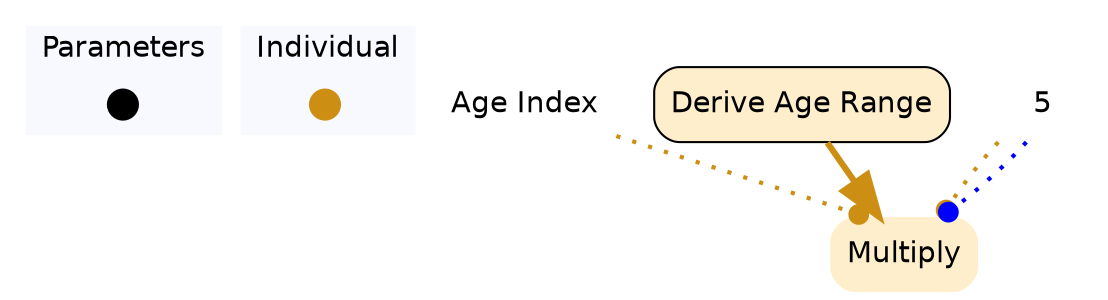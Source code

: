 digraph deriveAgeRange {

	subgraph clustercontextKey {
		fontname=Helvetica;
		label="Parameters";
		style="filled";
		fillcolor=ghostwhite;
		color=white;
		labeljust=l;
		contextOverview [style=filled,shape=point,fixedsize=true,width=.2,height=.2,fontcolor=white,color="black",label=""];
	}
	subgraph clusterindividualKey {
		fontname=Helvetica;
		nodesep=0.1;
		style="filled";
		fillcolor=ghostwhite;
		label="Individual";
		color=white;
		labeljust=l;
		deriveAgeRangeOverview [fontname=Helvetica,style=filled,shape=point,fixedsize=true,width=.2,height=.2,fontcolor=white,color="0.111, 0.9 , 0.8",label="",URL="individual__Overview.svg"];

	}
		individualageIndex [shape=none,fontsize=14,style="filled",fontname=Helvetica,color=none,fillcolor=white,label="Age Index"];

//subgraph clusterderiveAgeRange {
	//style=filled;
	//color=white;
	//fillcolor="0.0, 0.0, 0.98";
		deriveAgeRange [shape=box,style="rounded,filled",fontname=Helvetica,color=black,fillcolor="0.111, 0.2, 1.0",label="Derive Age Range",URL="individual_deriveAgeRange.svg"];
	deriveAgeRange ->  ageIndexMultiplyLiteral5 [color="0.111, 0.9 , 0.8",penwidth=3.0,arrowsize=2.0];
		ageIndexMultiplyLiteral5 [shape=none,style="rounded,filled",fontname=Helvetica,color="0.111, 0.2, 1.0",label="Multiply"];
//}
		individualageIndex -> ageIndexMultiplyLiteral5:nw [style=dotted,arrowhead=dot,color="0.111, 0.9 , 0.8",penwidth=2.0];
		literal5 -> ageIndexMultiplyLiteral5:ne [style=dotted,arrowhead=dot,color="0.111, 0.9 , 0.8",penwidth=2.0];
		literal5 [shape=none,fontname=Helvetica,color=black,label="5"];
		literal5 -> ageIndexMultiplyLiteral5:ne [style=dotted,arrowhead=dot,color=blue,penwidth=2.0];
}
